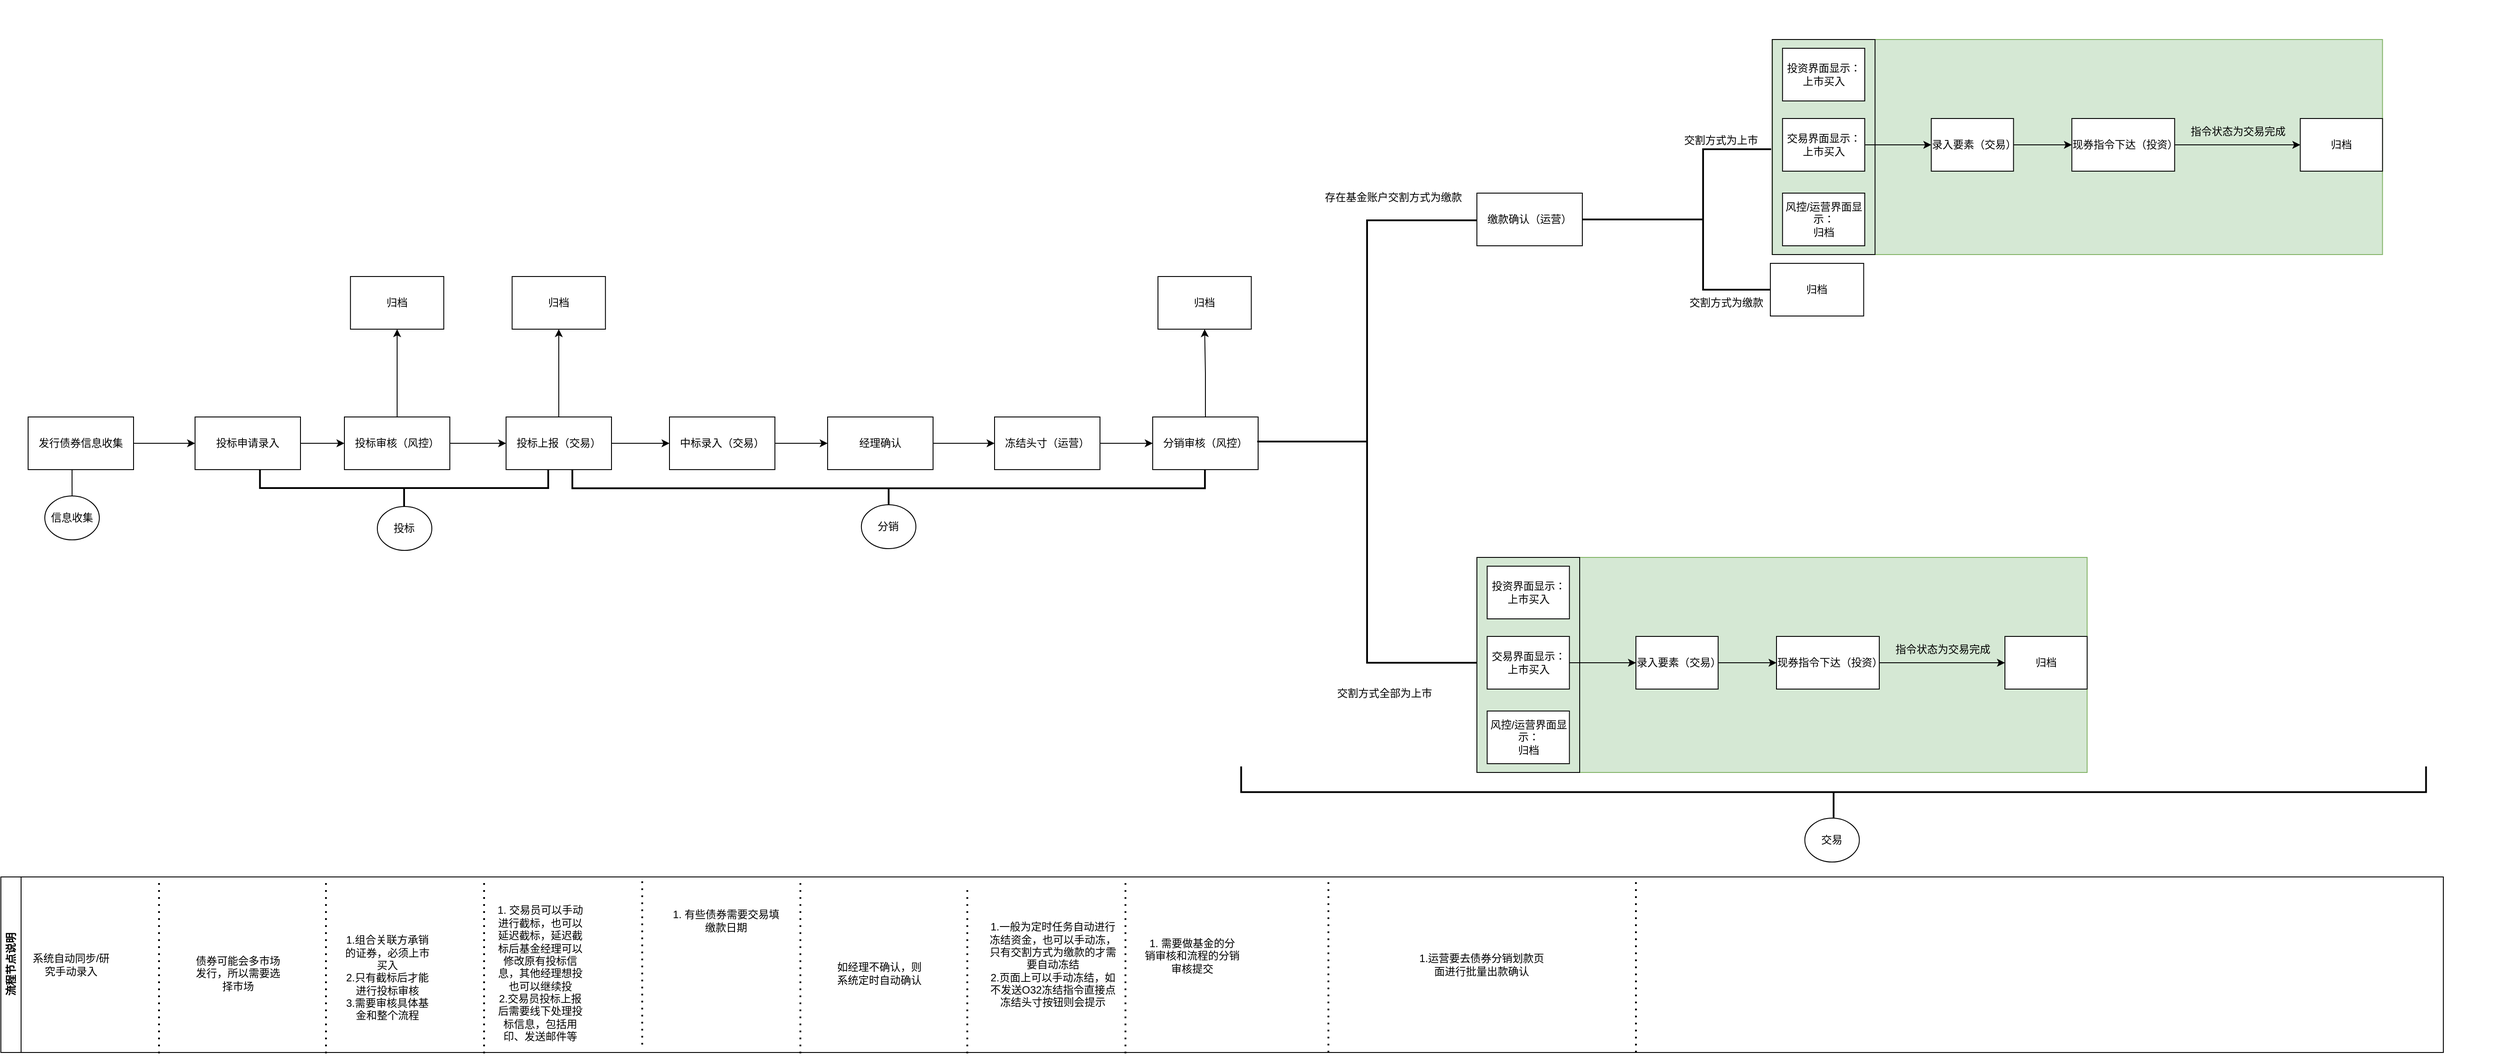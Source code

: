 <mxfile version="21.6.5" type="github">
  <diagram name="Page-1" id="9l_n-vJ5dFMjZLFDEs7Z">
    <mxGraphModel dx="2901" dy="2287" grid="1" gridSize="10" guides="1" tooltips="1" connect="1" arrows="1" fold="1" page="1" pageScale="1" pageWidth="827" pageHeight="1169" math="0" shadow="0">
      <root>
        <mxCell id="0" />
        <mxCell id="1" parent="0" />
        <mxCell id="hEPiWNOAB4XM48eltgoP-20" style="edgeStyle=orthogonalEdgeStyle;rounded=0;orthogonalLoop=1;jettySize=auto;html=1;entryX=0;entryY=0.5;entryDx=0;entryDy=0;" parent="1" source="hEPiWNOAB4XM48eltgoP-1" target="hEPiWNOAB4XM48eltgoP-2" edge="1">
          <mxGeometry relative="1" as="geometry" />
        </mxCell>
        <mxCell id="hEPiWNOAB4XM48eltgoP-1" value="投标申请录入" style="rounded=0;whiteSpace=wrap;html=1;" parent="1" vertex="1">
          <mxGeometry x="60" y="350" width="120" height="60" as="geometry" />
        </mxCell>
        <mxCell id="hEPiWNOAB4XM48eltgoP-21" style="edgeStyle=orthogonalEdgeStyle;rounded=0;orthogonalLoop=1;jettySize=auto;html=1;entryX=0;entryY=0.5;entryDx=0;entryDy=0;" parent="1" source="hEPiWNOAB4XM48eltgoP-2" target="hEPiWNOAB4XM48eltgoP-5" edge="1">
          <mxGeometry relative="1" as="geometry" />
        </mxCell>
        <mxCell id="M6cpoT_YFVFPnxx10Tcq-92" style="edgeStyle=orthogonalEdgeStyle;rounded=0;orthogonalLoop=1;jettySize=auto;html=1;entryX=0.5;entryY=1;entryDx=0;entryDy=0;" parent="1" source="hEPiWNOAB4XM48eltgoP-2" target="M6cpoT_YFVFPnxx10Tcq-89" edge="1">
          <mxGeometry relative="1" as="geometry" />
        </mxCell>
        <mxCell id="hEPiWNOAB4XM48eltgoP-2" value="投标审核（风控）" style="rounded=0;whiteSpace=wrap;html=1;" parent="1" vertex="1">
          <mxGeometry x="230" y="350" width="120" height="60" as="geometry" />
        </mxCell>
        <mxCell id="hEPiWNOAB4XM48eltgoP-23" style="edgeStyle=orthogonalEdgeStyle;rounded=0;orthogonalLoop=1;jettySize=auto;html=1;" parent="1" source="hEPiWNOAB4XM48eltgoP-5" target="hEPiWNOAB4XM48eltgoP-6" edge="1">
          <mxGeometry relative="1" as="geometry" />
        </mxCell>
        <mxCell id="M6cpoT_YFVFPnxx10Tcq-93" style="edgeStyle=orthogonalEdgeStyle;rounded=0;orthogonalLoop=1;jettySize=auto;html=1;entryX=0.5;entryY=1;entryDx=0;entryDy=0;" parent="1" source="hEPiWNOAB4XM48eltgoP-5" target="M6cpoT_YFVFPnxx10Tcq-90" edge="1">
          <mxGeometry relative="1" as="geometry" />
        </mxCell>
        <mxCell id="hEPiWNOAB4XM48eltgoP-5" value="投标上报（交易）" style="rounded=0;whiteSpace=wrap;html=1;" parent="1" vertex="1">
          <mxGeometry x="414" y="350" width="120" height="60" as="geometry" />
        </mxCell>
        <mxCell id="hEPiWNOAB4XM48eltgoP-24" style="edgeStyle=orthogonalEdgeStyle;rounded=0;orthogonalLoop=1;jettySize=auto;html=1;entryX=0;entryY=0.5;entryDx=0;entryDy=0;" parent="1" source="hEPiWNOAB4XM48eltgoP-6" target="hEPiWNOAB4XM48eltgoP-7" edge="1">
          <mxGeometry relative="1" as="geometry" />
        </mxCell>
        <mxCell id="hEPiWNOAB4XM48eltgoP-6" value="中标录入（交易）" style="rounded=0;whiteSpace=wrap;html=1;" parent="1" vertex="1">
          <mxGeometry x="600" y="350" width="120" height="60" as="geometry" />
        </mxCell>
        <mxCell id="hEPiWNOAB4XM48eltgoP-25" style="edgeStyle=orthogonalEdgeStyle;rounded=0;orthogonalLoop=1;jettySize=auto;html=1;entryX=0;entryY=0.5;entryDx=0;entryDy=0;" parent="1" source="hEPiWNOAB4XM48eltgoP-7" target="hEPiWNOAB4XM48eltgoP-8" edge="1">
          <mxGeometry relative="1" as="geometry" />
        </mxCell>
        <mxCell id="hEPiWNOAB4XM48eltgoP-7" value="经理确认" style="rounded=0;whiteSpace=wrap;html=1;" parent="1" vertex="1">
          <mxGeometry x="780" y="350" width="120" height="60" as="geometry" />
        </mxCell>
        <mxCell id="hEPiWNOAB4XM48eltgoP-26" style="edgeStyle=orthogonalEdgeStyle;rounded=0;orthogonalLoop=1;jettySize=auto;html=1;entryX=0;entryY=0.5;entryDx=0;entryDy=0;" parent="1" source="hEPiWNOAB4XM48eltgoP-8" target="hEPiWNOAB4XM48eltgoP-9" edge="1">
          <mxGeometry relative="1" as="geometry" />
        </mxCell>
        <mxCell id="hEPiWNOAB4XM48eltgoP-8" value="冻结头寸（运营）" style="rounded=0;whiteSpace=wrap;html=1;" parent="1" vertex="1">
          <mxGeometry x="970" y="350" width="120" height="60" as="geometry" />
        </mxCell>
        <mxCell id="M6cpoT_YFVFPnxx10Tcq-94" style="edgeStyle=orthogonalEdgeStyle;rounded=0;orthogonalLoop=1;jettySize=auto;html=1;" parent="1" source="hEPiWNOAB4XM48eltgoP-9" target="M6cpoT_YFVFPnxx10Tcq-91" edge="1">
          <mxGeometry relative="1" as="geometry" />
        </mxCell>
        <mxCell id="hEPiWNOAB4XM48eltgoP-9" value="分销审核（风控）" style="rounded=0;whiteSpace=wrap;html=1;" parent="1" vertex="1">
          <mxGeometry x="1150" y="350" width="120" height="60" as="geometry" />
        </mxCell>
        <mxCell id="hEPiWNOAB4XM48eltgoP-17" value="" style="group" parent="1" vertex="1" connectable="0">
          <mxGeometry x="109" y="406" width="331" height="212.5" as="geometry" />
        </mxCell>
        <mxCell id="hEPiWNOAB4XM48eltgoP-14" value="" style="strokeWidth=2;html=1;shape=mxgraph.flowchart.annotation_2;align=left;labelPosition=right;pointerEvents=1;rotation=-90;" parent="hEPiWNOAB4XM48eltgoP-17" vertex="1">
          <mxGeometry x="168.25" y="-139.06" width="41.38" height="328.13" as="geometry" />
        </mxCell>
        <mxCell id="hEPiWNOAB4XM48eltgoP-16" value="投标" style="ellipse;whiteSpace=wrap;html=1;" parent="hEPiWNOAB4XM48eltgoP-17" vertex="1">
          <mxGeometry x="158.469" y="46" width="62.062" height="50" as="geometry" />
        </mxCell>
        <mxCell id="M6cpoT_YFVFPnxx10Tcq-79" value="" style="endArrow=none;dashed=1;html=1;dashPattern=1 3;strokeWidth=2;rounded=0;" parent="hEPiWNOAB4XM48eltgoP-17" edge="1">
          <mxGeometry width="50" height="50" relative="1" as="geometry">
            <mxPoint x="100" y="669" as="sourcePoint" />
            <mxPoint x="100" y="469" as="targetPoint" />
          </mxGeometry>
        </mxCell>
        <mxCell id="hEPiWNOAB4XM48eltgoP-18" value="" style="strokeWidth=2;html=1;shape=mxgraph.flowchart.annotation_2;align=left;labelPosition=right;pointerEvents=1;rotation=-90;" parent="1" vertex="1">
          <mxGeometry x="828.75" y="71.25" width="41.38" height="720" as="geometry" />
        </mxCell>
        <mxCell id="hEPiWNOAB4XM48eltgoP-19" value="分销" style="ellipse;whiteSpace=wrap;html=1;" parent="1" vertex="1">
          <mxGeometry x="818.409" y="450" width="62.062" height="50" as="geometry" />
        </mxCell>
        <mxCell id="M6cpoT_YFVFPnxx10Tcq-2" style="edgeStyle=orthogonalEdgeStyle;rounded=0;orthogonalLoop=1;jettySize=auto;html=1;" parent="1" source="M6cpoT_YFVFPnxx10Tcq-1" target="hEPiWNOAB4XM48eltgoP-1" edge="1">
          <mxGeometry relative="1" as="geometry" />
        </mxCell>
        <mxCell id="M6cpoT_YFVFPnxx10Tcq-1" value="发行债券信息收集&lt;br&gt;" style="rounded=0;whiteSpace=wrap;html=1;" parent="1" vertex="1">
          <mxGeometry x="-130" y="350" width="120" height="60" as="geometry" />
        </mxCell>
        <mxCell id="M6cpoT_YFVFPnxx10Tcq-64" value="" style="group" parent="1" vertex="1" connectable="0">
          <mxGeometry x="1269" y="-125" width="1413.18" height="865" as="geometry" />
        </mxCell>
        <mxCell id="M6cpoT_YFVFPnxx10Tcq-24" value="缴款确认（运营）" style="rounded=0;whiteSpace=wrap;html=1;" parent="M6cpoT_YFVFPnxx10Tcq-64" vertex="1">
          <mxGeometry x="250" y="220" width="120" height="60" as="geometry" />
        </mxCell>
        <mxCell id="M6cpoT_YFVFPnxx10Tcq-25" value="" style="strokeWidth=2;html=1;shape=mxgraph.flowchart.annotation_2;align=left;labelPosition=right;pointerEvents=1;" parent="M6cpoT_YFVFPnxx10Tcq-64" vertex="1">
          <mxGeometry y="251" width="250" height="504" as="geometry" />
        </mxCell>
        <mxCell id="M6cpoT_YFVFPnxx10Tcq-26" value="存在基金账户交割方式为缴款" style="text;html=1;strokeColor=none;fillColor=none;align=center;verticalAlign=middle;whiteSpace=wrap;rounded=0;" parent="M6cpoT_YFVFPnxx10Tcq-64" vertex="1">
          <mxGeometry x="40" y="210" width="230" height="30" as="geometry" />
        </mxCell>
        <mxCell id="M6cpoT_YFVFPnxx10Tcq-62" value="" style="endArrow=none;html=1;rounded=0;exitX=1;exitY=0.5;exitDx=0;exitDy=0;entryX=0;entryY=0.5;entryDx=0;entryDy=0;entryPerimeter=0;strokeWidth=2;" parent="M6cpoT_YFVFPnxx10Tcq-64" source="M6cpoT_YFVFPnxx10Tcq-24" target="M6cpoT_YFVFPnxx10Tcq-9" edge="1">
          <mxGeometry width="50" height="50" relative="1" as="geometry">
            <mxPoint x="480" y="385" as="sourcePoint" />
            <mxPoint x="530" y="335" as="targetPoint" />
          </mxGeometry>
        </mxCell>
        <mxCell id="M6cpoT_YFVFPnxx10Tcq-63" value="交割方式全部为上市" style="text;html=1;strokeColor=none;fillColor=none;align=center;verticalAlign=middle;whiteSpace=wrap;rounded=0;" parent="M6cpoT_YFVFPnxx10Tcq-64" vertex="1">
          <mxGeometry x="30" y="775" width="230" height="30" as="geometry" />
        </mxCell>
        <mxCell id="M6cpoT_YFVFPnxx10Tcq-65" value="" style="endArrow=none;html=1;rounded=0;exitX=1;exitY=0.5;exitDx=0;exitDy=0;strokeWidth=2;" parent="M6cpoT_YFVFPnxx10Tcq-64" edge="1">
          <mxGeometry width="50" height="50" relative="1" as="geometry">
            <mxPoint x="250" y="755" as="sourcePoint" />
            <mxPoint x="250" y="755" as="targetPoint" />
          </mxGeometry>
        </mxCell>
        <mxCell id="M6cpoT_YFVFPnxx10Tcq-9" value="" style="strokeWidth=2;html=1;shape=mxgraph.flowchart.annotation_2;align=left;labelPosition=right;pointerEvents=1;" parent="M6cpoT_YFVFPnxx10Tcq-64" vertex="1">
          <mxGeometry x="430" y="170" width="154.9" height="160" as="geometry" />
        </mxCell>
        <mxCell id="M6cpoT_YFVFPnxx10Tcq-11" value="归档" style="rounded=0;whiteSpace=wrap;html=1;" parent="M6cpoT_YFVFPnxx10Tcq-64" vertex="1">
          <mxGeometry x="584.019" y="300" width="106.22" height="60" as="geometry" />
        </mxCell>
        <mxCell id="M6cpoT_YFVFPnxx10Tcq-12" value="交割方式为上市" style="text;html=1;strokeColor=none;fillColor=none;align=center;verticalAlign=middle;whiteSpace=wrap;rounded=0;" parent="M6cpoT_YFVFPnxx10Tcq-64" vertex="1">
          <mxGeometry x="470.493" y="145" width="115.687" height="30" as="geometry" />
        </mxCell>
        <mxCell id="M6cpoT_YFVFPnxx10Tcq-13" value="交割方式为缴款" style="text;html=1;strokeColor=none;fillColor=none;align=center;verticalAlign=middle;whiteSpace=wrap;rounded=0;" parent="M6cpoT_YFVFPnxx10Tcq-64" vertex="1">
          <mxGeometry x="470.49" y="330" width="127.688" height="30" as="geometry" />
        </mxCell>
        <mxCell id="M6cpoT_YFVFPnxx10Tcq-104" value="" style="group;fillColor=#d5e8d4;strokeColor=#82b366;" parent="M6cpoT_YFVFPnxx10Tcq-64" vertex="1" connectable="0">
          <mxGeometry x="586.183" y="45" width="694.587" height="245" as="geometry" />
        </mxCell>
        <mxCell id="M6cpoT_YFVFPnxx10Tcq-14" value="" style="rounded=0;whiteSpace=wrap;html=1;fillColor=none;" parent="M6cpoT_YFVFPnxx10Tcq-104" vertex="1">
          <mxGeometry width="116.986" height="245" as="geometry" />
        </mxCell>
        <mxCell id="M6cpoT_YFVFPnxx10Tcq-10" value="投资界面显示：&lt;br&gt;上市买入" style="rounded=0;whiteSpace=wrap;html=1;" parent="M6cpoT_YFVFPnxx10Tcq-104" vertex="1">
          <mxGeometry x="11.699" y="10" width="93.589" height="60" as="geometry" />
        </mxCell>
        <mxCell id="M6cpoT_YFVFPnxx10Tcq-15" value="风控/运营界面显示：&lt;br&gt;归档" style="rounded=0;whiteSpace=wrap;html=1;fillColor=default;strokeColor=default;" parent="M6cpoT_YFVFPnxx10Tcq-104" vertex="1">
          <mxGeometry x="11.699" y="175" width="93.589" height="60" as="geometry" />
        </mxCell>
        <mxCell id="M6cpoT_YFVFPnxx10Tcq-16" value="交易界面显示：&lt;br&gt;上市买入" style="rounded=0;whiteSpace=wrap;html=1;" parent="M6cpoT_YFVFPnxx10Tcq-104" vertex="1">
          <mxGeometry x="11.699" y="90" width="93.589" height="60" as="geometry" />
        </mxCell>
        <mxCell id="M6cpoT_YFVFPnxx10Tcq-17" value="录入要素（交易）" style="rounded=0;whiteSpace=wrap;html=1;" parent="M6cpoT_YFVFPnxx10Tcq-104" vertex="1">
          <mxGeometry x="181.001" y="90" width="93.589" height="60" as="geometry" />
        </mxCell>
        <mxCell id="M6cpoT_YFVFPnxx10Tcq-18" style="edgeStyle=orthogonalEdgeStyle;rounded=0;orthogonalLoop=1;jettySize=auto;html=1;entryX=0;entryY=0.5;entryDx=0;entryDy=0;" parent="M6cpoT_YFVFPnxx10Tcq-104" source="M6cpoT_YFVFPnxx10Tcq-16" target="M6cpoT_YFVFPnxx10Tcq-17" edge="1">
          <mxGeometry relative="1" as="geometry" />
        </mxCell>
        <mxCell id="M6cpoT_YFVFPnxx10Tcq-19" value="归档" style="rounded=0;whiteSpace=wrap;html=1;" parent="M6cpoT_YFVFPnxx10Tcq-104" vertex="1">
          <mxGeometry x="600.998" y="90" width="93.589" height="60" as="geometry" />
        </mxCell>
        <mxCell id="M6cpoT_YFVFPnxx10Tcq-22" style="edgeStyle=orthogonalEdgeStyle;rounded=0;orthogonalLoop=1;jettySize=auto;html=1;entryX=0;entryY=0.5;entryDx=0;entryDy=0;" parent="M6cpoT_YFVFPnxx10Tcq-104" source="M6cpoT_YFVFPnxx10Tcq-20" target="M6cpoT_YFVFPnxx10Tcq-19" edge="1">
          <mxGeometry relative="1" as="geometry" />
        </mxCell>
        <mxCell id="M6cpoT_YFVFPnxx10Tcq-20" value="现券指令下达（投资）" style="rounded=0;whiteSpace=wrap;html=1;" parent="M6cpoT_YFVFPnxx10Tcq-104" vertex="1">
          <mxGeometry x="341.002" y="90" width="116.986" height="60" as="geometry" />
        </mxCell>
        <mxCell id="M6cpoT_YFVFPnxx10Tcq-21" style="edgeStyle=orthogonalEdgeStyle;rounded=0;orthogonalLoop=1;jettySize=auto;html=1;entryX=0;entryY=0.5;entryDx=0;entryDy=0;" parent="M6cpoT_YFVFPnxx10Tcq-104" source="M6cpoT_YFVFPnxx10Tcq-17" target="M6cpoT_YFVFPnxx10Tcq-20" edge="1">
          <mxGeometry relative="1" as="geometry" />
        </mxCell>
        <mxCell id="M6cpoT_YFVFPnxx10Tcq-23" value="指令状态为交易完成" style="text;html=1;strokeColor=none;fillColor=none;align=center;verticalAlign=middle;whiteSpace=wrap;rounded=0;" parent="M6cpoT_YFVFPnxx10Tcq-104" vertex="1">
          <mxGeometry x="470.997" y="90" width="119" height="30" as="geometry" />
        </mxCell>
        <mxCell id="M6cpoT_YFVFPnxx10Tcq-128" value="" style="group;fillColor=#d5e8d4;strokeColor=#82b366;" parent="M6cpoT_YFVFPnxx10Tcq-64" vertex="1" connectable="0">
          <mxGeometry x="250.003" y="635" width="694.587" height="245" as="geometry" />
        </mxCell>
        <mxCell id="M6cpoT_YFVFPnxx10Tcq-129" value="" style="rounded=0;whiteSpace=wrap;html=1;fillColor=none;" parent="M6cpoT_YFVFPnxx10Tcq-128" vertex="1">
          <mxGeometry width="116.986" height="245" as="geometry" />
        </mxCell>
        <mxCell id="M6cpoT_YFVFPnxx10Tcq-130" value="投资界面显示：&lt;br&gt;上市买入" style="rounded=0;whiteSpace=wrap;html=1;" parent="M6cpoT_YFVFPnxx10Tcq-128" vertex="1">
          <mxGeometry x="11.699" y="10" width="93.589" height="60" as="geometry" />
        </mxCell>
        <mxCell id="M6cpoT_YFVFPnxx10Tcq-131" value="风控/运营界面显示：&lt;br&gt;归档" style="rounded=0;whiteSpace=wrap;html=1;fillColor=default;strokeColor=default;" parent="M6cpoT_YFVFPnxx10Tcq-128" vertex="1">
          <mxGeometry x="11.699" y="175" width="93.589" height="60" as="geometry" />
        </mxCell>
        <mxCell id="M6cpoT_YFVFPnxx10Tcq-132" value="交易界面显示：&lt;br&gt;上市买入" style="rounded=0;whiteSpace=wrap;html=1;" parent="M6cpoT_YFVFPnxx10Tcq-128" vertex="1">
          <mxGeometry x="11.699" y="90" width="93.589" height="60" as="geometry" />
        </mxCell>
        <mxCell id="M6cpoT_YFVFPnxx10Tcq-133" value="录入要素（交易）" style="rounded=0;whiteSpace=wrap;html=1;" parent="M6cpoT_YFVFPnxx10Tcq-128" vertex="1">
          <mxGeometry x="181.001" y="90" width="93.589" height="60" as="geometry" />
        </mxCell>
        <mxCell id="M6cpoT_YFVFPnxx10Tcq-134" style="edgeStyle=orthogonalEdgeStyle;rounded=0;orthogonalLoop=1;jettySize=auto;html=1;entryX=0;entryY=0.5;entryDx=0;entryDy=0;" parent="M6cpoT_YFVFPnxx10Tcq-128" source="M6cpoT_YFVFPnxx10Tcq-132" target="M6cpoT_YFVFPnxx10Tcq-133" edge="1">
          <mxGeometry relative="1" as="geometry" />
        </mxCell>
        <mxCell id="M6cpoT_YFVFPnxx10Tcq-135" value="归档" style="rounded=0;whiteSpace=wrap;html=1;" parent="M6cpoT_YFVFPnxx10Tcq-128" vertex="1">
          <mxGeometry x="600.998" y="90" width="93.589" height="60" as="geometry" />
        </mxCell>
        <mxCell id="M6cpoT_YFVFPnxx10Tcq-136" style="edgeStyle=orthogonalEdgeStyle;rounded=0;orthogonalLoop=1;jettySize=auto;html=1;entryX=0;entryY=0.5;entryDx=0;entryDy=0;" parent="M6cpoT_YFVFPnxx10Tcq-128" source="M6cpoT_YFVFPnxx10Tcq-137" target="M6cpoT_YFVFPnxx10Tcq-135" edge="1">
          <mxGeometry relative="1" as="geometry" />
        </mxCell>
        <mxCell id="M6cpoT_YFVFPnxx10Tcq-137" value="现券指令下达（投资）" style="rounded=0;whiteSpace=wrap;html=1;" parent="M6cpoT_YFVFPnxx10Tcq-128" vertex="1">
          <mxGeometry x="341.002" y="90" width="116.986" height="60" as="geometry" />
        </mxCell>
        <mxCell id="M6cpoT_YFVFPnxx10Tcq-138" style="edgeStyle=orthogonalEdgeStyle;rounded=0;orthogonalLoop=1;jettySize=auto;html=1;entryX=0;entryY=0.5;entryDx=0;entryDy=0;" parent="M6cpoT_YFVFPnxx10Tcq-128" source="M6cpoT_YFVFPnxx10Tcq-133" target="M6cpoT_YFVFPnxx10Tcq-137" edge="1">
          <mxGeometry relative="1" as="geometry" />
        </mxCell>
        <mxCell id="M6cpoT_YFVFPnxx10Tcq-139" value="指令状态为交易完成" style="text;html=1;strokeColor=none;fillColor=none;align=center;verticalAlign=middle;whiteSpace=wrap;rounded=0;" parent="M6cpoT_YFVFPnxx10Tcq-128" vertex="1">
          <mxGeometry x="470.997" y="90" width="119" height="30" as="geometry" />
        </mxCell>
        <mxCell id="M6cpoT_YFVFPnxx10Tcq-66" value="流程节点说明" style="swimlane;horizontal=0;whiteSpace=wrap;html=1;" parent="1" vertex="1">
          <mxGeometry x="-161" y="874" width="2780" height="200" as="geometry" />
        </mxCell>
        <mxCell id="M6cpoT_YFVFPnxx10Tcq-76" value="系统自动同步/研究手动录入" style="text;html=1;strokeColor=none;fillColor=none;align=center;verticalAlign=middle;whiteSpace=wrap;rounded=0;" parent="M6cpoT_YFVFPnxx10Tcq-66" vertex="1">
          <mxGeometry x="30" y="65" width="100" height="70" as="geometry" />
        </mxCell>
        <mxCell id="M6cpoT_YFVFPnxx10Tcq-78" value="债券可能会多市场发行，所以需要选择市场" style="text;html=1;strokeColor=none;fillColor=none;align=center;verticalAlign=middle;whiteSpace=wrap;rounded=0;" parent="M6cpoT_YFVFPnxx10Tcq-66" vertex="1">
          <mxGeometry x="220" y="75" width="100" height="70" as="geometry" />
        </mxCell>
        <mxCell id="M6cpoT_YFVFPnxx10Tcq-80" value="1.组合关联方承销的证券，必须上市买入&lt;br&gt;2.只有截标后才能进行投标审核&lt;br&gt;3.需要审核具体基金和整个流程" style="text;html=1;strokeColor=none;fillColor=none;align=center;verticalAlign=middle;whiteSpace=wrap;rounded=0;" parent="M6cpoT_YFVFPnxx10Tcq-66" vertex="1">
          <mxGeometry x="390" y="80" width="100" height="70" as="geometry" />
        </mxCell>
        <mxCell id="M6cpoT_YFVFPnxx10Tcq-82" value="1. 交易员可以手动进行截标，也可以延迟截标，延迟截标后基金经理可以修改原有投标信息，其他经理想投也可以继续投&lt;br style=&quot;border-color: var(--border-color);&quot;&gt;2.交易员投标上报后需要线下处理投标信息，包括用印、发送邮件等" style="text;html=1;strokeColor=none;fillColor=none;align=center;verticalAlign=middle;whiteSpace=wrap;rounded=0;" parent="M6cpoT_YFVFPnxx10Tcq-66" vertex="1">
          <mxGeometry x="563.5" y="75" width="100" height="70" as="geometry" />
        </mxCell>
        <mxCell id="M6cpoT_YFVFPnxx10Tcq-86" value="如经理不确认，则系统定时自动确认" style="text;html=1;strokeColor=none;fillColor=none;align=center;verticalAlign=middle;whiteSpace=wrap;rounded=0;" parent="M6cpoT_YFVFPnxx10Tcq-66" vertex="1">
          <mxGeometry x="950" y="75" width="100" height="70" as="geometry" />
        </mxCell>
        <mxCell id="M6cpoT_YFVFPnxx10Tcq-88" value="1.一般为定时任务自动进行冻结资金，也可以手动冻，只有交割方式为缴款的才需要自动冻结&lt;br&gt;2.页面上可以手动冻结，如不发送O32冻结指令直接点冻结头寸按钮则会提示" style="text;html=1;strokeColor=none;fillColor=none;align=center;verticalAlign=middle;whiteSpace=wrap;rounded=0;" parent="M6cpoT_YFVFPnxx10Tcq-66" vertex="1">
          <mxGeometry x="1123" y="65" width="149" height="70" as="geometry" />
        </mxCell>
        <mxCell id="UTl3HBKWlpifJFTSDE8p-1" value="1. 有些债券需要交易填缴款日期" style="text;html=1;strokeColor=none;fillColor=none;align=center;verticalAlign=middle;whiteSpace=wrap;rounded=0;" vertex="1" parent="M6cpoT_YFVFPnxx10Tcq-66">
          <mxGeometry x="761" y="35" width="129" height="30" as="geometry" />
        </mxCell>
        <mxCell id="UTl3HBKWlpifJFTSDE8p-2" value="1. 需要做基金的分销审核和流程的分销审核提交" style="text;html=1;strokeColor=none;fillColor=none;align=center;verticalAlign=middle;whiteSpace=wrap;rounded=0;" vertex="1" parent="M6cpoT_YFVFPnxx10Tcq-66">
          <mxGeometry x="1301" y="75" width="110" height="30" as="geometry" />
        </mxCell>
        <mxCell id="UTl3HBKWlpifJFTSDE8p-3" value="" style="endArrow=none;dashed=1;html=1;dashPattern=1 3;strokeWidth=2;rounded=0;" edge="1" parent="M6cpoT_YFVFPnxx10Tcq-66">
          <mxGeometry width="50" height="50" relative="1" as="geometry">
            <mxPoint x="1511" y="200" as="sourcePoint" />
            <mxPoint x="1511" as="targetPoint" />
          </mxGeometry>
        </mxCell>
        <mxCell id="UTl3HBKWlpifJFTSDE8p-4" value="" style="endArrow=none;dashed=1;html=1;dashPattern=1 3;strokeWidth=2;rounded=0;" edge="1" parent="M6cpoT_YFVFPnxx10Tcq-66">
          <mxGeometry width="50" height="50" relative="1" as="geometry">
            <mxPoint x="1861" y="200" as="sourcePoint" />
            <mxPoint x="1861" as="targetPoint" />
          </mxGeometry>
        </mxCell>
        <mxCell id="UTl3HBKWlpifJFTSDE8p-5" value="1.运营要去债券分销划款页面进行批量出款确认" style="text;html=1;strokeColor=none;fillColor=none;align=center;verticalAlign=middle;whiteSpace=wrap;rounded=0;" vertex="1" parent="M6cpoT_YFVFPnxx10Tcq-66">
          <mxGeometry x="1611" y="85" width="149" height="30" as="geometry" />
        </mxCell>
        <mxCell id="M6cpoT_YFVFPnxx10Tcq-77" value="" style="endArrow=none;dashed=1;html=1;dashPattern=1 3;strokeWidth=2;rounded=0;" parent="1" edge="1">
          <mxGeometry width="50" height="50" relative="1" as="geometry">
            <mxPoint x="19" y="1075" as="sourcePoint" />
            <mxPoint x="19" y="875" as="targetPoint" />
          </mxGeometry>
        </mxCell>
        <mxCell id="M6cpoT_YFVFPnxx10Tcq-81" value="" style="endArrow=none;dashed=1;html=1;dashPattern=1 3;strokeWidth=2;rounded=0;" parent="1" edge="1">
          <mxGeometry width="50" height="50" relative="1" as="geometry">
            <mxPoint x="389" y="1075" as="sourcePoint" />
            <mxPoint x="389" y="875" as="targetPoint" />
          </mxGeometry>
        </mxCell>
        <mxCell id="M6cpoT_YFVFPnxx10Tcq-83" value="" style="endArrow=none;dashed=1;html=1;dashPattern=1 3;strokeWidth=2;rounded=0;" parent="1" edge="1">
          <mxGeometry width="50" height="50" relative="1" as="geometry">
            <mxPoint x="569" y="1065" as="sourcePoint" />
            <mxPoint x="569" y="875" as="targetPoint" />
          </mxGeometry>
        </mxCell>
        <mxCell id="M6cpoT_YFVFPnxx10Tcq-84" value="" style="endArrow=none;dashed=1;html=1;dashPattern=1 3;strokeWidth=2;rounded=0;" parent="1" edge="1">
          <mxGeometry width="50" height="50" relative="1" as="geometry">
            <mxPoint x="749" y="1075" as="sourcePoint" />
            <mxPoint x="749" y="875" as="targetPoint" />
          </mxGeometry>
        </mxCell>
        <mxCell id="M6cpoT_YFVFPnxx10Tcq-85" value="" style="endArrow=none;dashed=1;html=1;dashPattern=1 3;strokeWidth=2;rounded=0;" parent="1" edge="1">
          <mxGeometry width="50" height="50" relative="1" as="geometry">
            <mxPoint x="939" y="1075" as="sourcePoint" />
            <mxPoint x="939" y="885" as="targetPoint" />
          </mxGeometry>
        </mxCell>
        <mxCell id="M6cpoT_YFVFPnxx10Tcq-87" value="" style="endArrow=none;dashed=1;html=1;dashPattern=1 3;strokeWidth=2;rounded=0;" parent="1" edge="1">
          <mxGeometry width="50" height="50" relative="1" as="geometry">
            <mxPoint x="1119" y="1075" as="sourcePoint" />
            <mxPoint x="1119" y="875" as="targetPoint" />
          </mxGeometry>
        </mxCell>
        <mxCell id="M6cpoT_YFVFPnxx10Tcq-89" value="归档" style="rounded=0;whiteSpace=wrap;html=1;" parent="1" vertex="1">
          <mxGeometry x="236.89" y="190" width="106.22" height="60" as="geometry" />
        </mxCell>
        <mxCell id="M6cpoT_YFVFPnxx10Tcq-90" value="归档" style="rounded=0;whiteSpace=wrap;html=1;" parent="1" vertex="1">
          <mxGeometry x="420.89" y="190" width="106.22" height="60" as="geometry" />
        </mxCell>
        <mxCell id="M6cpoT_YFVFPnxx10Tcq-91" value="归档" style="rounded=0;whiteSpace=wrap;html=1;" parent="1" vertex="1">
          <mxGeometry x="1156.0" y="190" width="106.22" height="60" as="geometry" />
        </mxCell>
        <mxCell id="M6cpoT_YFVFPnxx10Tcq-96" value="交易" style="ellipse;whiteSpace=wrap;html=1;" parent="1" vertex="1">
          <mxGeometry x="1892.249" y="807" width="62.062" height="50" as="geometry" />
        </mxCell>
        <mxCell id="M6cpoT_YFVFPnxx10Tcq-97" value="" style="strokeWidth=2;html=1;shape=mxgraph.flowchart.annotation_2;align=left;labelPosition=right;pointerEvents=1;rotation=-90;" parent="1" vertex="1">
          <mxGeometry x="1895.69" y="103.07" width="58.62" height="1348.62" as="geometry" />
        </mxCell>
        <mxCell id="M6cpoT_YFVFPnxx10Tcq-101" value="信息收集" style="ellipse;whiteSpace=wrap;html=1;" parent="1" vertex="1">
          <mxGeometry x="-111.001" y="440" width="62.062" height="50" as="geometry" />
        </mxCell>
        <mxCell id="M6cpoT_YFVFPnxx10Tcq-102" value="" style="endArrow=none;html=1;rounded=0;exitX=0.5;exitY=0;exitDx=0;exitDy=0;" parent="1" source="M6cpoT_YFVFPnxx10Tcq-101" edge="1">
          <mxGeometry width="50" height="50" relative="1" as="geometry">
            <mxPoint x="-130" y="460" as="sourcePoint" />
            <mxPoint x="-80" y="410" as="targetPoint" />
          </mxGeometry>
        </mxCell>
      </root>
    </mxGraphModel>
  </diagram>
</mxfile>
